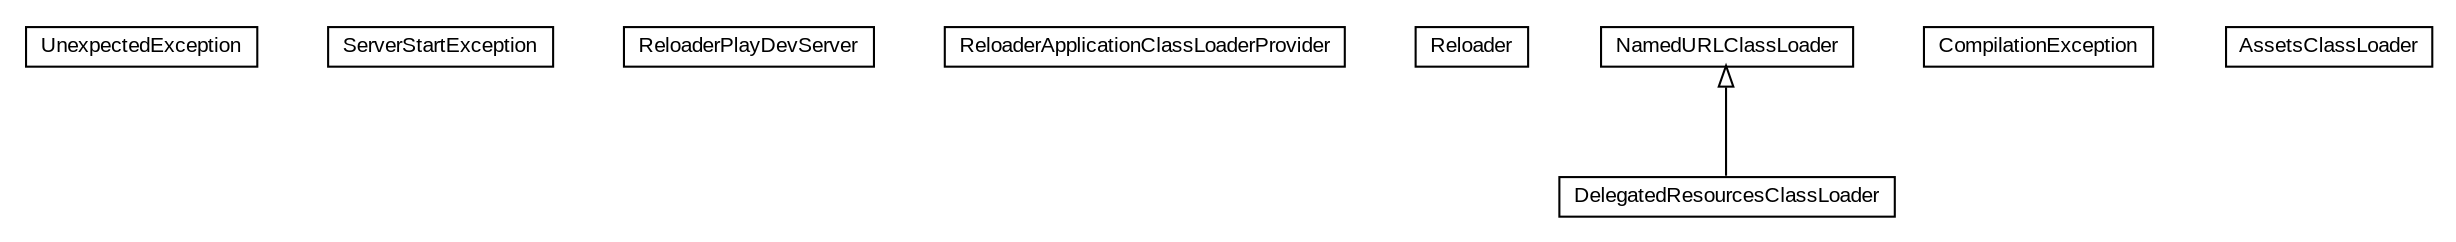 #!/usr/local/bin/dot
#
# Class diagram 
# Generated by UMLGraph version R5_6-24-gf6e263 (http://www.umlgraph.org/)
#

digraph G {
	edge [fontname="arial",fontsize=10,labelfontname="arial",labelfontsize=10];
	node [fontname="arial",fontsize=10,shape=plaintext];
	nodesep=0.25;
	ranksep=0.5;
	// com.google.code.play2.provider.play27.run.UnexpectedException
	c34 [label=<<table title="com.google.code.play2.provider.play27.run.UnexpectedException" border="0" cellborder="1" cellspacing="0" cellpadding="2" port="p" href="./UnexpectedException.html">
		<tr><td><table border="0" cellspacing="0" cellpadding="1">
<tr><td align="center" balign="center"> UnexpectedException </td></tr>
		</table></td></tr>
		</table>>, URL="./UnexpectedException.html", fontname="arial", fontcolor="black", fontsize=10.0];
	// com.google.code.play2.provider.play27.run.ServerStartException
	c35 [label=<<table title="com.google.code.play2.provider.play27.run.ServerStartException" border="0" cellborder="1" cellspacing="0" cellpadding="2" port="p" href="./ServerStartException.html">
		<tr><td><table border="0" cellspacing="0" cellpadding="1">
<tr><td align="center" balign="center"> ServerStartException </td></tr>
		</table></td></tr>
		</table>>, URL="./ServerStartException.html", fontname="arial", fontcolor="black", fontsize=10.0];
	// com.google.code.play2.provider.play27.run.ReloaderPlayDevServer
	c36 [label=<<table title="com.google.code.play2.provider.play27.run.ReloaderPlayDevServer" border="0" cellborder="1" cellspacing="0" cellpadding="2" port="p" href="./ReloaderPlayDevServer.html">
		<tr><td><table border="0" cellspacing="0" cellpadding="1">
<tr><td align="center" balign="center"> ReloaderPlayDevServer </td></tr>
		</table></td></tr>
		</table>>, URL="./ReloaderPlayDevServer.html", fontname="arial", fontcolor="black", fontsize=10.0];
	// com.google.code.play2.provider.play27.run.ReloaderApplicationClassLoaderProvider
	c37 [label=<<table title="com.google.code.play2.provider.play27.run.ReloaderApplicationClassLoaderProvider" border="0" cellborder="1" cellspacing="0" cellpadding="2" port="p" href="./ReloaderApplicationClassLoaderProvider.html">
		<tr><td><table border="0" cellspacing="0" cellpadding="1">
<tr><td align="center" balign="center"> ReloaderApplicationClassLoaderProvider </td></tr>
		</table></td></tr>
		</table>>, URL="./ReloaderApplicationClassLoaderProvider.html", fontname="arial", fontcolor="black", fontsize=10.0];
	// com.google.code.play2.provider.play27.run.Reloader
	c38 [label=<<table title="com.google.code.play2.provider.play27.run.Reloader" border="0" cellborder="1" cellspacing="0" cellpadding="2" port="p" href="./Reloader.html">
		<tr><td><table border="0" cellspacing="0" cellpadding="1">
<tr><td align="center" balign="center"> Reloader </td></tr>
		</table></td></tr>
		</table>>, URL="./Reloader.html", fontname="arial", fontcolor="black", fontsize=10.0];
	// com.google.code.play2.provider.play27.run.NamedURLClassLoader
	c39 [label=<<table title="com.google.code.play2.provider.play27.run.NamedURLClassLoader" border="0" cellborder="1" cellspacing="0" cellpadding="2" port="p" href="./NamedURLClassLoader.html">
		<tr><td><table border="0" cellspacing="0" cellpadding="1">
<tr><td align="center" balign="center"> NamedURLClassLoader </td></tr>
		</table></td></tr>
		</table>>, URL="./NamedURLClassLoader.html", fontname="arial", fontcolor="black", fontsize=10.0];
	// com.google.code.play2.provider.play27.run.DelegatedResourcesClassLoader
	c40 [label=<<table title="com.google.code.play2.provider.play27.run.DelegatedResourcesClassLoader" border="0" cellborder="1" cellspacing="0" cellpadding="2" port="p" href="./DelegatedResourcesClassLoader.html">
		<tr><td><table border="0" cellspacing="0" cellpadding="1">
<tr><td align="center" balign="center"> DelegatedResourcesClassLoader </td></tr>
		</table></td></tr>
		</table>>, URL="./DelegatedResourcesClassLoader.html", fontname="arial", fontcolor="black", fontsize=10.0];
	// com.google.code.play2.provider.play27.run.CompilationException
	c41 [label=<<table title="com.google.code.play2.provider.play27.run.CompilationException" border="0" cellborder="1" cellspacing="0" cellpadding="2" port="p" href="./CompilationException.html">
		<tr><td><table border="0" cellspacing="0" cellpadding="1">
<tr><td align="center" balign="center"> CompilationException </td></tr>
		</table></td></tr>
		</table>>, URL="./CompilationException.html", fontname="arial", fontcolor="black", fontsize=10.0];
	// com.google.code.play2.provider.play27.run.AssetsClassLoader
	c42 [label=<<table title="com.google.code.play2.provider.play27.run.AssetsClassLoader" border="0" cellborder="1" cellspacing="0" cellpadding="2" port="p" href="./AssetsClassLoader.html">
		<tr><td><table border="0" cellspacing="0" cellpadding="1">
<tr><td align="center" balign="center"> AssetsClassLoader </td></tr>
		</table></td></tr>
		</table>>, URL="./AssetsClassLoader.html", fontname="arial", fontcolor="black", fontsize=10.0];
	//com.google.code.play2.provider.play27.run.DelegatedResourcesClassLoader extends com.google.code.play2.provider.play27.run.NamedURLClassLoader
	c39:p -> c40:p [dir=back,arrowtail=empty];
}

